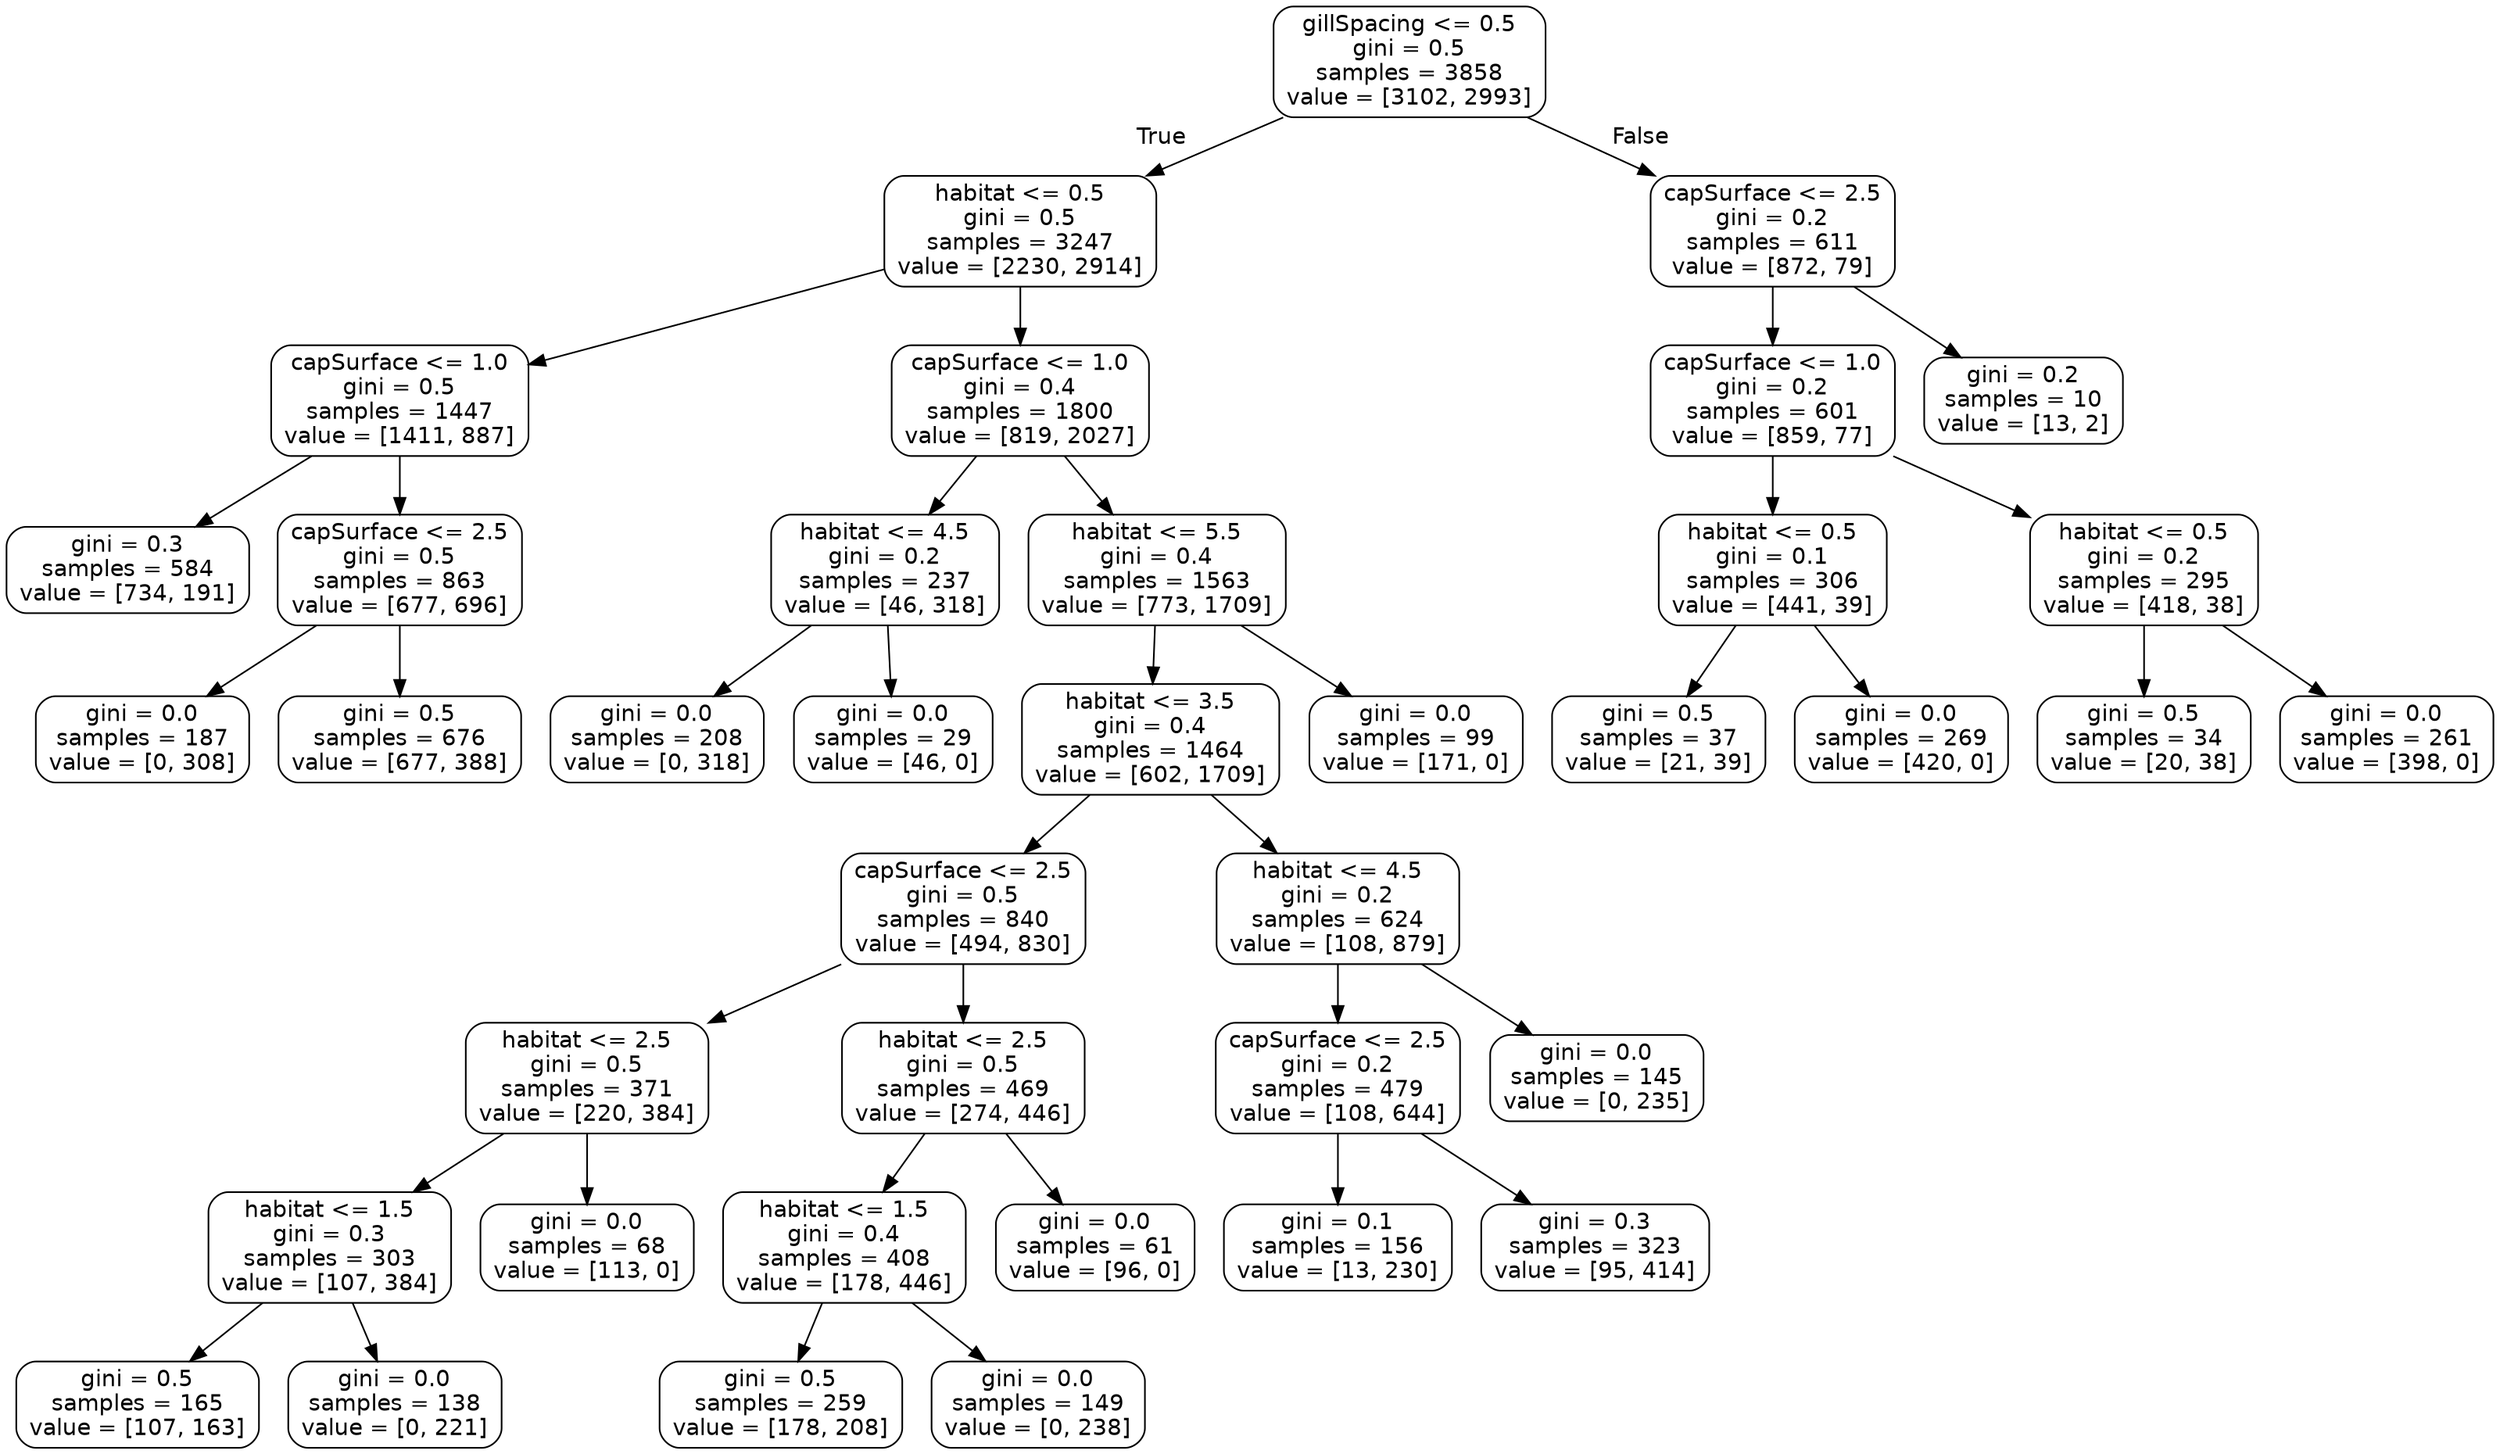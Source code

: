 digraph Tree {
node [shape=box, style="rounded", color="black", fontname="helvetica"] ;
edge [fontname="helvetica"] ;
0 [label="gillSpacing <= 0.5\ngini = 0.5\nsamples = 3858\nvalue = [3102, 2993]"] ;
1 [label="habitat <= 0.5\ngini = 0.5\nsamples = 3247\nvalue = [2230, 2914]"] ;
0 -> 1 [labeldistance=2.5, labelangle=45, headlabel="True"] ;
2 [label="capSurface <= 1.0\ngini = 0.5\nsamples = 1447\nvalue = [1411, 887]"] ;
1 -> 2 ;
3 [label="gini = 0.3\nsamples = 584\nvalue = [734, 191]"] ;
2 -> 3 ;
4 [label="capSurface <= 2.5\ngini = 0.5\nsamples = 863\nvalue = [677, 696]"] ;
2 -> 4 ;
5 [label="gini = 0.0\nsamples = 187\nvalue = [0, 308]"] ;
4 -> 5 ;
6 [label="gini = 0.5\nsamples = 676\nvalue = [677, 388]"] ;
4 -> 6 ;
7 [label="capSurface <= 1.0\ngini = 0.4\nsamples = 1800\nvalue = [819, 2027]"] ;
1 -> 7 ;
8 [label="habitat <= 4.5\ngini = 0.2\nsamples = 237\nvalue = [46, 318]"] ;
7 -> 8 ;
9 [label="gini = 0.0\nsamples = 208\nvalue = [0, 318]"] ;
8 -> 9 ;
10 [label="gini = 0.0\nsamples = 29\nvalue = [46, 0]"] ;
8 -> 10 ;
11 [label="habitat <= 5.5\ngini = 0.4\nsamples = 1563\nvalue = [773, 1709]"] ;
7 -> 11 ;
12 [label="habitat <= 3.5\ngini = 0.4\nsamples = 1464\nvalue = [602, 1709]"] ;
11 -> 12 ;
13 [label="capSurface <= 2.5\ngini = 0.5\nsamples = 840\nvalue = [494, 830]"] ;
12 -> 13 ;
14 [label="habitat <= 2.5\ngini = 0.5\nsamples = 371\nvalue = [220, 384]"] ;
13 -> 14 ;
15 [label="habitat <= 1.5\ngini = 0.3\nsamples = 303\nvalue = [107, 384]"] ;
14 -> 15 ;
16 [label="gini = 0.5\nsamples = 165\nvalue = [107, 163]"] ;
15 -> 16 ;
17 [label="gini = 0.0\nsamples = 138\nvalue = [0, 221]"] ;
15 -> 17 ;
18 [label="gini = 0.0\nsamples = 68\nvalue = [113, 0]"] ;
14 -> 18 ;
19 [label="habitat <= 2.5\ngini = 0.5\nsamples = 469\nvalue = [274, 446]"] ;
13 -> 19 ;
20 [label="habitat <= 1.5\ngini = 0.4\nsamples = 408\nvalue = [178, 446]"] ;
19 -> 20 ;
21 [label="gini = 0.5\nsamples = 259\nvalue = [178, 208]"] ;
20 -> 21 ;
22 [label="gini = 0.0\nsamples = 149\nvalue = [0, 238]"] ;
20 -> 22 ;
23 [label="gini = 0.0\nsamples = 61\nvalue = [96, 0]"] ;
19 -> 23 ;
24 [label="habitat <= 4.5\ngini = 0.2\nsamples = 624\nvalue = [108, 879]"] ;
12 -> 24 ;
25 [label="capSurface <= 2.5\ngini = 0.2\nsamples = 479\nvalue = [108, 644]"] ;
24 -> 25 ;
26 [label="gini = 0.1\nsamples = 156\nvalue = [13, 230]"] ;
25 -> 26 ;
27 [label="gini = 0.3\nsamples = 323\nvalue = [95, 414]"] ;
25 -> 27 ;
28 [label="gini = 0.0\nsamples = 145\nvalue = [0, 235]"] ;
24 -> 28 ;
29 [label="gini = 0.0\nsamples = 99\nvalue = [171, 0]"] ;
11 -> 29 ;
30 [label="capSurface <= 2.5\ngini = 0.2\nsamples = 611\nvalue = [872, 79]"] ;
0 -> 30 [labeldistance=2.5, labelangle=-45, headlabel="False"] ;
31 [label="capSurface <= 1.0\ngini = 0.2\nsamples = 601\nvalue = [859, 77]"] ;
30 -> 31 ;
32 [label="habitat <= 0.5\ngini = 0.1\nsamples = 306\nvalue = [441, 39]"] ;
31 -> 32 ;
33 [label="gini = 0.5\nsamples = 37\nvalue = [21, 39]"] ;
32 -> 33 ;
34 [label="gini = 0.0\nsamples = 269\nvalue = [420, 0]"] ;
32 -> 34 ;
35 [label="habitat <= 0.5\ngini = 0.2\nsamples = 295\nvalue = [418, 38]"] ;
31 -> 35 ;
36 [label="gini = 0.5\nsamples = 34\nvalue = [20, 38]"] ;
35 -> 36 ;
37 [label="gini = 0.0\nsamples = 261\nvalue = [398, 0]"] ;
35 -> 37 ;
38 [label="gini = 0.2\nsamples = 10\nvalue = [13, 2]"] ;
30 -> 38 ;
}